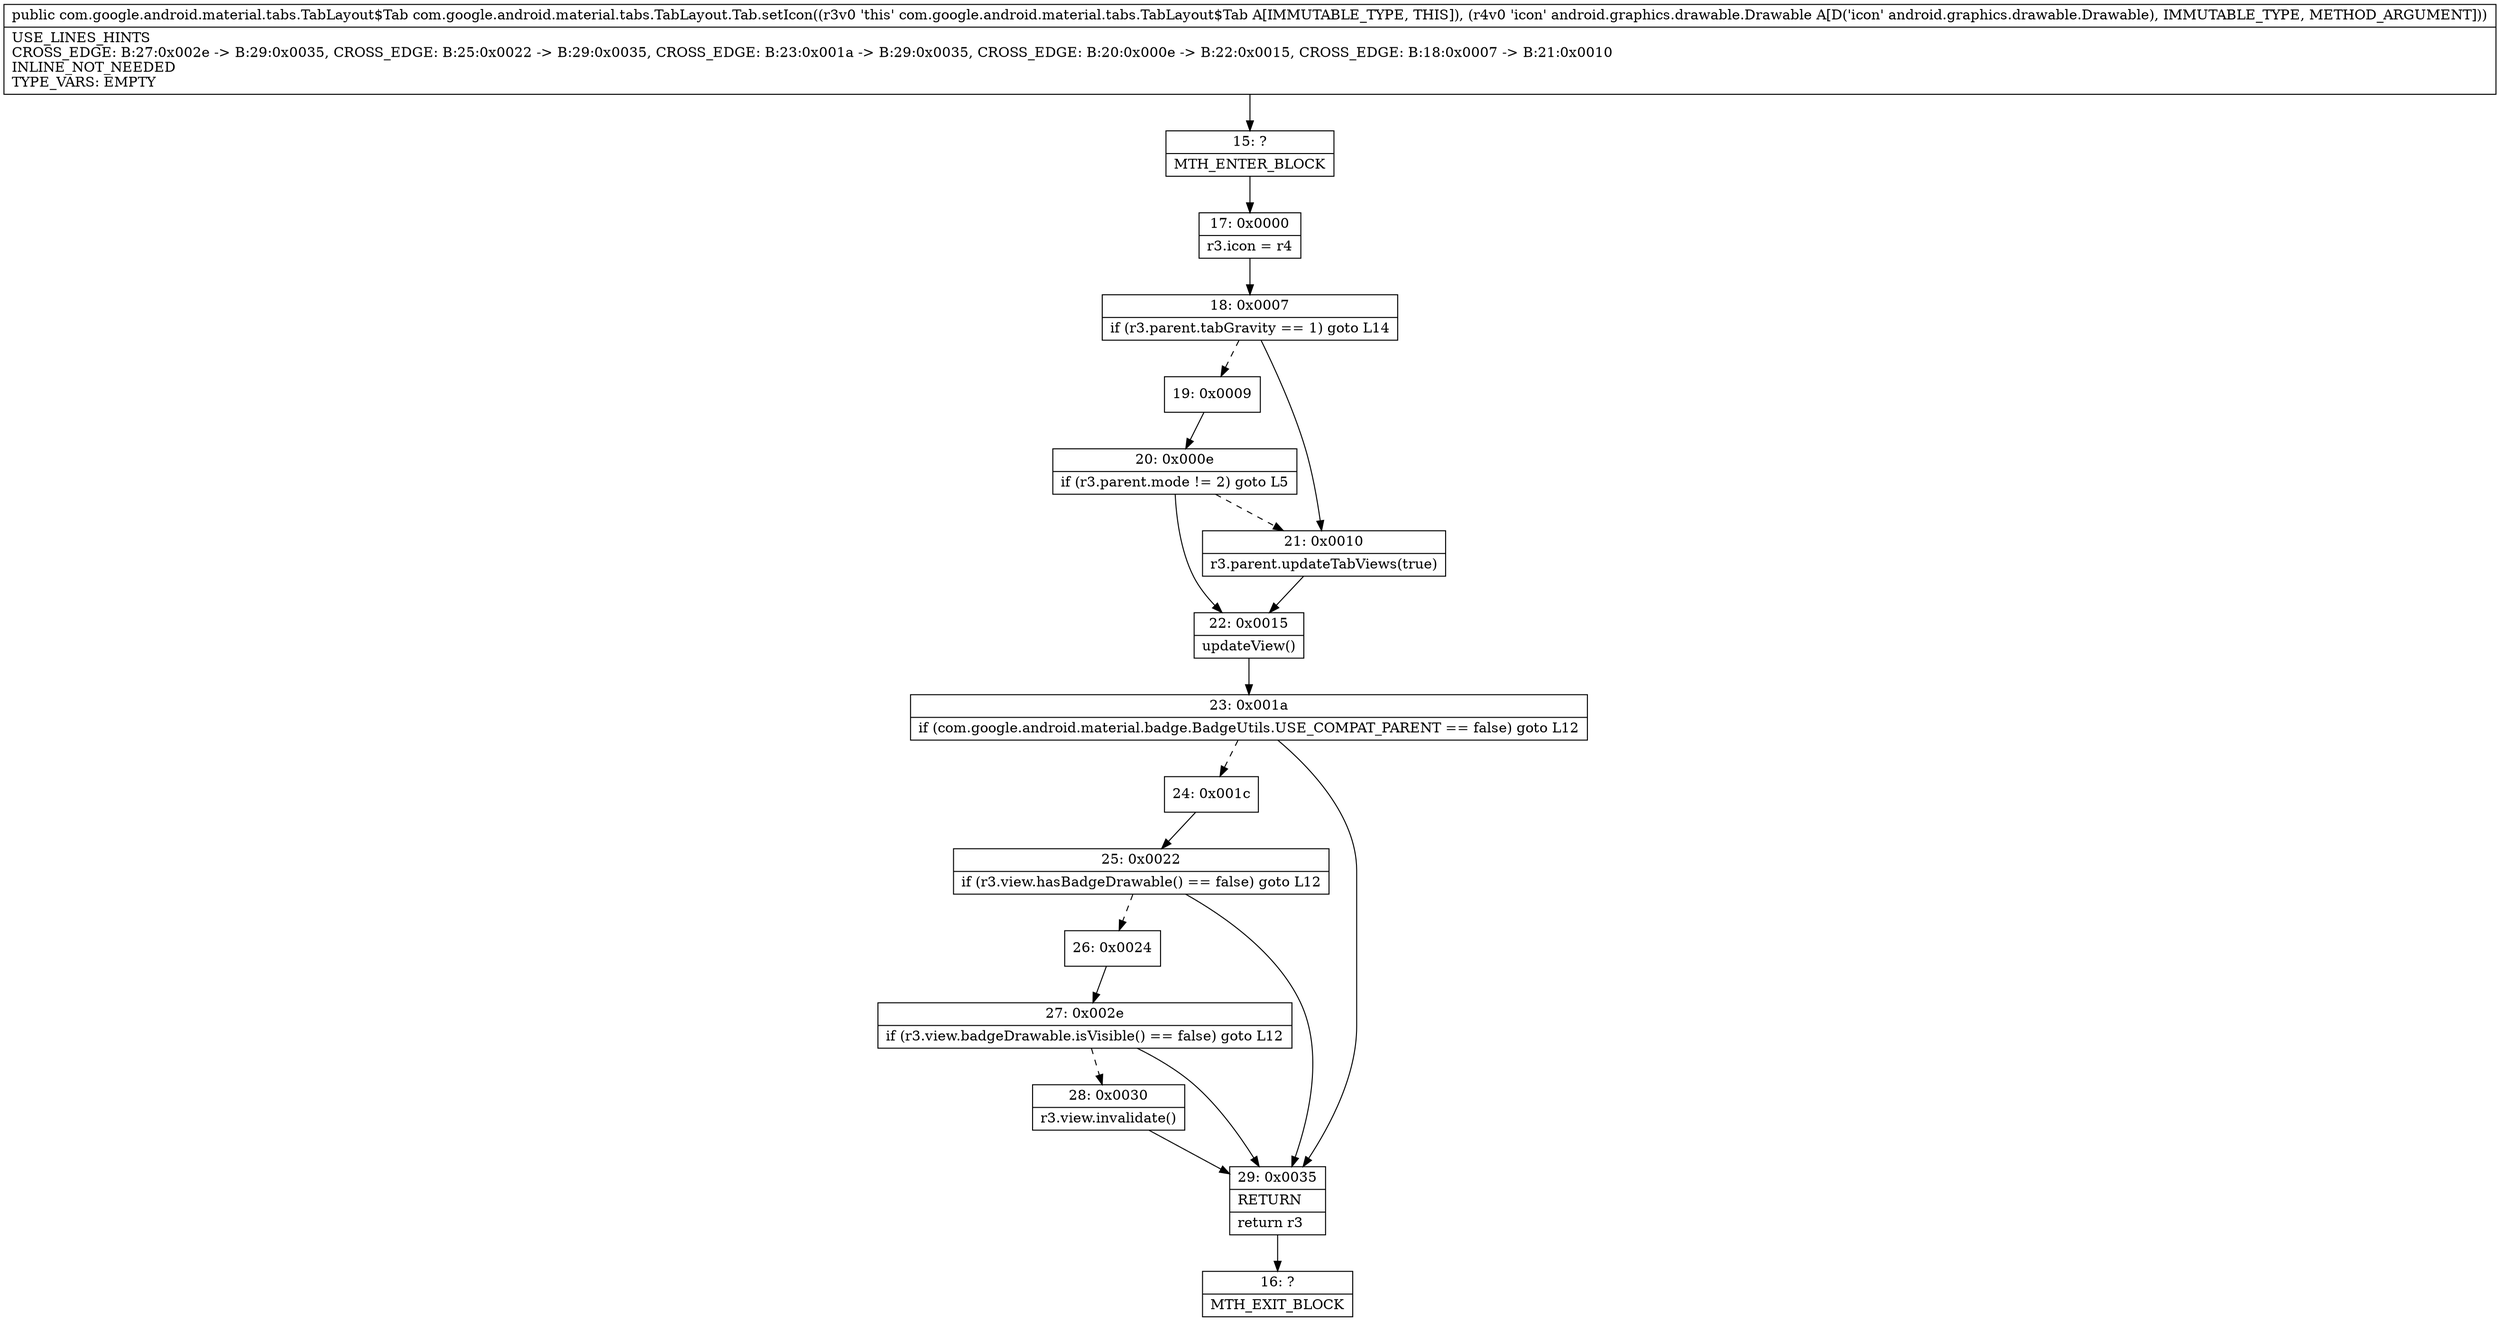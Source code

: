 digraph "CFG forcom.google.android.material.tabs.TabLayout.Tab.setIcon(Landroid\/graphics\/drawable\/Drawable;)Lcom\/google\/android\/material\/tabs\/TabLayout$Tab;" {
Node_15 [shape=record,label="{15\:\ ?|MTH_ENTER_BLOCK\l}"];
Node_17 [shape=record,label="{17\:\ 0x0000|r3.icon = r4\l}"];
Node_18 [shape=record,label="{18\:\ 0x0007|if (r3.parent.tabGravity == 1) goto L14\l}"];
Node_19 [shape=record,label="{19\:\ 0x0009}"];
Node_20 [shape=record,label="{20\:\ 0x000e|if (r3.parent.mode != 2) goto L5\l}"];
Node_22 [shape=record,label="{22\:\ 0x0015|updateView()\l}"];
Node_23 [shape=record,label="{23\:\ 0x001a|if (com.google.android.material.badge.BadgeUtils.USE_COMPAT_PARENT == false) goto L12\l}"];
Node_24 [shape=record,label="{24\:\ 0x001c}"];
Node_25 [shape=record,label="{25\:\ 0x0022|if (r3.view.hasBadgeDrawable() == false) goto L12\l}"];
Node_26 [shape=record,label="{26\:\ 0x0024}"];
Node_27 [shape=record,label="{27\:\ 0x002e|if (r3.view.badgeDrawable.isVisible() == false) goto L12\l}"];
Node_28 [shape=record,label="{28\:\ 0x0030|r3.view.invalidate()\l}"];
Node_29 [shape=record,label="{29\:\ 0x0035|RETURN\l|return r3\l}"];
Node_16 [shape=record,label="{16\:\ ?|MTH_EXIT_BLOCK\l}"];
Node_21 [shape=record,label="{21\:\ 0x0010|r3.parent.updateTabViews(true)\l}"];
MethodNode[shape=record,label="{public com.google.android.material.tabs.TabLayout$Tab com.google.android.material.tabs.TabLayout.Tab.setIcon((r3v0 'this' com.google.android.material.tabs.TabLayout$Tab A[IMMUTABLE_TYPE, THIS]), (r4v0 'icon' android.graphics.drawable.Drawable A[D('icon' android.graphics.drawable.Drawable), IMMUTABLE_TYPE, METHOD_ARGUMENT]))  | USE_LINES_HINTS\lCROSS_EDGE: B:27:0x002e \-\> B:29:0x0035, CROSS_EDGE: B:25:0x0022 \-\> B:29:0x0035, CROSS_EDGE: B:23:0x001a \-\> B:29:0x0035, CROSS_EDGE: B:20:0x000e \-\> B:22:0x0015, CROSS_EDGE: B:18:0x0007 \-\> B:21:0x0010\lINLINE_NOT_NEEDED\lTYPE_VARS: EMPTY\l}"];
MethodNode -> Node_15;Node_15 -> Node_17;
Node_17 -> Node_18;
Node_18 -> Node_19[style=dashed];
Node_18 -> Node_21;
Node_19 -> Node_20;
Node_20 -> Node_21[style=dashed];
Node_20 -> Node_22;
Node_22 -> Node_23;
Node_23 -> Node_24[style=dashed];
Node_23 -> Node_29;
Node_24 -> Node_25;
Node_25 -> Node_26[style=dashed];
Node_25 -> Node_29;
Node_26 -> Node_27;
Node_27 -> Node_28[style=dashed];
Node_27 -> Node_29;
Node_28 -> Node_29;
Node_29 -> Node_16;
Node_21 -> Node_22;
}

